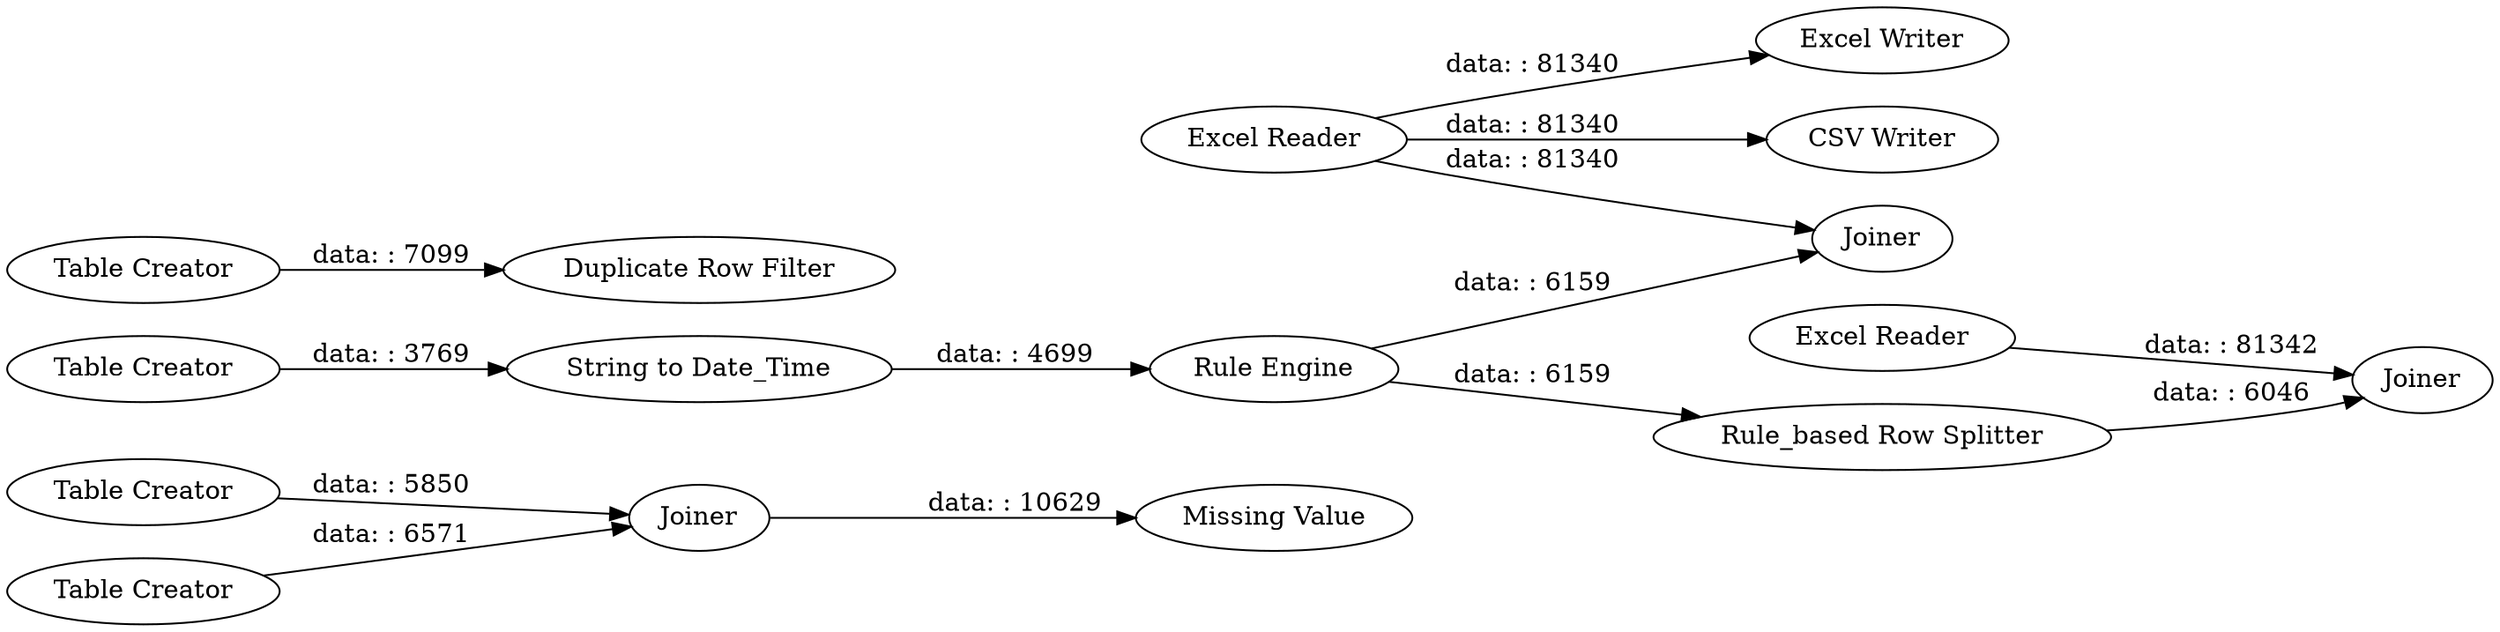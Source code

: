 digraph {
	"-7085689831025925252_12" [label="Table Creator"]
	"-7085689831025925252_20" [label="Excel Writer"]
	"-7085689831025925252_6" [label="Rule Engine"]
	"-7085689831025925252_23" [label=Joiner]
	"-7085689831025925252_11" [label="Table Creator"]
	"-7085689831025925252_17" [label="Duplicate Row Filter"]
	"-7085689831025925252_10" [label="Rule_based Row Splitter"]
	"-7085689831025925252_22" [label="Excel Reader"]
	"-7085689831025925252_7" [label="String to Date_Time"]
	"-7085689831025925252_21" [label="CSV Writer"]
	"-7085689831025925252_8" [label=Joiner]
	"-7085689831025925252_18" [label="Table Creator"]
	"-7085689831025925252_14" [label="Missing Value"]
	"-7085689831025925252_13" [label=Joiner]
	"-7085689831025925252_4" [label="Table Creator"]
	"-7085689831025925252_1" [label="Excel Reader"]
	"-7085689831025925252_10" -> "-7085689831025925252_23" [label="data: : 6046"]
	"-7085689831025925252_1" -> "-7085689831025925252_8" [label="data: : 81340"]
	"-7085689831025925252_1" -> "-7085689831025925252_21" [label="data: : 81340"]
	"-7085689831025925252_7" -> "-7085689831025925252_6" [label="data: : 4699"]
	"-7085689831025925252_6" -> "-7085689831025925252_10" [label="data: : 6159"]
	"-7085689831025925252_1" -> "-7085689831025925252_20" [label="data: : 81340"]
	"-7085689831025925252_12" -> "-7085689831025925252_13" [label="data: : 5850"]
	"-7085689831025925252_6" -> "-7085689831025925252_8" [label="data: : 6159"]
	"-7085689831025925252_11" -> "-7085689831025925252_13" [label="data: : 6571"]
	"-7085689831025925252_13" -> "-7085689831025925252_14" [label="data: : 10629"]
	"-7085689831025925252_4" -> "-7085689831025925252_7" [label="data: : 3769"]
	"-7085689831025925252_18" -> "-7085689831025925252_17" [label="data: : 7099"]
	"-7085689831025925252_22" -> "-7085689831025925252_23" [label="data: : 81342"]
	rankdir=LR
}
